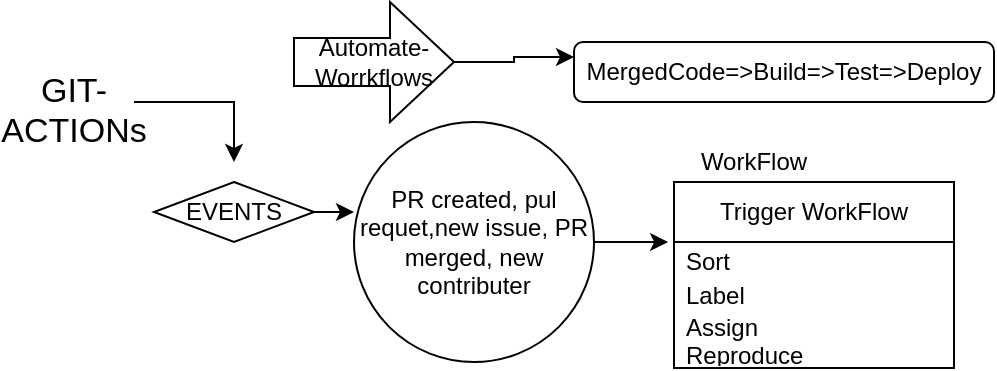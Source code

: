 <mxfile version="24.0.7" type="github">
  <diagram id="C5RBs43oDa-KdzZeNtuy" name="Page-1">
    <mxGraphModel dx="1430" dy="1884" grid="0" gridSize="10" guides="1" tooltips="1" connect="1" arrows="1" fold="1" page="1" pageScale="1" pageWidth="827" pageHeight="1169" math="0" shadow="0">
      <root>
        <mxCell id="WIyWlLk6GJQsqaUBKTNV-0" />
        <mxCell id="WIyWlLk6GJQsqaUBKTNV-1" parent="WIyWlLk6GJQsqaUBKTNV-0" />
        <mxCell id="YWEfIGBVEEXT4g351JtW-2" value="" style="edgeStyle=orthogonalEdgeStyle;rounded=0;orthogonalLoop=1;jettySize=auto;html=1;" edge="1" parent="WIyWlLk6GJQsqaUBKTNV-1" source="YWEfIGBVEEXT4g351JtW-0">
          <mxGeometry relative="1" as="geometry">
            <mxPoint x="120" y="60" as="targetPoint" />
            <Array as="points">
              <mxPoint x="120" y="30" />
            </Array>
          </mxGeometry>
        </mxCell>
        <mxCell id="YWEfIGBVEEXT4g351JtW-0" value="&lt;font style=&quot;font-size: 17px;&quot;&gt;GIT-ACTIONs&lt;/font&gt;&lt;div style=&quot;font-size: 17px;&quot;&gt;&lt;br&gt;&lt;/div&gt;" style="text;html=1;align=center;verticalAlign=middle;whiteSpace=wrap;rounded=0;" vertex="1" parent="WIyWlLk6GJQsqaUBKTNV-1">
          <mxGeometry x="10" y="30" width="60" height="30" as="geometry" />
        </mxCell>
        <mxCell id="YWEfIGBVEEXT4g351JtW-6" style="edgeStyle=orthogonalEdgeStyle;rounded=0;orthogonalLoop=1;jettySize=auto;html=1;exitX=1;exitY=0.5;exitDx=0;exitDy=0;exitPerimeter=0;entryX=0;entryY=0.25;entryDx=0;entryDy=0;" edge="1" parent="WIyWlLk6GJQsqaUBKTNV-1" source="YWEfIGBVEEXT4g351JtW-1" target="YWEfIGBVEEXT4g351JtW-4">
          <mxGeometry relative="1" as="geometry" />
        </mxCell>
        <mxCell id="YWEfIGBVEEXT4g351JtW-1" value="Automate-Worrkflows" style="shape=singleArrow;whiteSpace=wrap;html=1;arrowWidth=0.4;arrowSize=0.4;" vertex="1" parent="WIyWlLk6GJQsqaUBKTNV-1">
          <mxGeometry x="150" y="-20" width="80" height="60" as="geometry" />
        </mxCell>
        <mxCell id="YWEfIGBVEEXT4g351JtW-4" value="MergedCode=&amp;gt;Build=&amp;gt;Test=&amp;gt;Deploy" style="rounded=1;whiteSpace=wrap;html=1;" vertex="1" parent="WIyWlLk6GJQsqaUBKTNV-1">
          <mxGeometry x="290" width="210" height="30" as="geometry" />
        </mxCell>
        <mxCell id="YWEfIGBVEEXT4g351JtW-10" style="edgeStyle=orthogonalEdgeStyle;rounded=0;orthogonalLoop=1;jettySize=auto;html=1;exitX=1;exitY=0.5;exitDx=0;exitDy=0;" edge="1" parent="WIyWlLk6GJQsqaUBKTNV-1" source="YWEfIGBVEEXT4g351JtW-7">
          <mxGeometry relative="1" as="geometry">
            <mxPoint x="180" y="85" as="targetPoint" />
          </mxGeometry>
        </mxCell>
        <mxCell id="YWEfIGBVEEXT4g351JtW-7" value="EVENTS" style="rhombus;whiteSpace=wrap;html=1;" vertex="1" parent="WIyWlLk6GJQsqaUBKTNV-1">
          <mxGeometry x="80" y="70" width="80" height="30" as="geometry" />
        </mxCell>
        <mxCell id="YWEfIGBVEEXT4g351JtW-12" value="PR created, pul requet,new issue, PR merged, new contributer" style="ellipse;whiteSpace=wrap;html=1;aspect=fixed;" vertex="1" parent="WIyWlLk6GJQsqaUBKTNV-1">
          <mxGeometry x="180" y="40" width="120" height="120" as="geometry" />
        </mxCell>
        <mxCell id="YWEfIGBVEEXT4g351JtW-13" value="Trigger WorkFlow" style="swimlane;fontStyle=0;childLayout=stackLayout;horizontal=1;startSize=30;horizontalStack=0;resizeParent=1;resizeParentMax=0;resizeLast=0;collapsible=1;marginBottom=0;whiteSpace=wrap;html=1;" vertex="1" parent="WIyWlLk6GJQsqaUBKTNV-1">
          <mxGeometry x="340" y="70" width="140" height="93" as="geometry" />
        </mxCell>
        <mxCell id="YWEfIGBVEEXT4g351JtW-14" value="Sort" style="text;strokeColor=none;fillColor=none;align=left;verticalAlign=middle;spacingLeft=4;spacingRight=4;overflow=hidden;points=[[0,0.5],[1,0.5]];portConstraint=eastwest;rotatable=0;whiteSpace=wrap;html=1;" vertex="1" parent="YWEfIGBVEEXT4g351JtW-13">
          <mxGeometry y="30" width="140" height="17" as="geometry" />
        </mxCell>
        <mxCell id="YWEfIGBVEEXT4g351JtW-15" value="Label" style="text;strokeColor=none;fillColor=none;align=left;verticalAlign=middle;spacingLeft=4;spacingRight=4;overflow=hidden;points=[[0,0.5],[1,0.5]];portConstraint=eastwest;rotatable=0;whiteSpace=wrap;html=1;" vertex="1" parent="YWEfIGBVEEXT4g351JtW-13">
          <mxGeometry y="47" width="140" height="16" as="geometry" />
        </mxCell>
        <mxCell id="YWEfIGBVEEXT4g351JtW-16" value="Assign&lt;div&gt;Reproduce&lt;/div&gt;" style="text;strokeColor=none;fillColor=none;align=left;verticalAlign=middle;spacingLeft=4;spacingRight=4;overflow=hidden;points=[[0,0.5],[1,0.5]];portConstraint=eastwest;rotatable=0;whiteSpace=wrap;html=1;" vertex="1" parent="YWEfIGBVEEXT4g351JtW-13">
          <mxGeometry y="63" width="140" height="30" as="geometry" />
        </mxCell>
        <mxCell id="YWEfIGBVEEXT4g351JtW-17" value="WorkFlow" style="text;html=1;align=center;verticalAlign=middle;whiteSpace=wrap;rounded=0;" vertex="1" parent="WIyWlLk6GJQsqaUBKTNV-1">
          <mxGeometry x="350" y="50" width="60" height="20" as="geometry" />
        </mxCell>
        <mxCell id="YWEfIGBVEEXT4g351JtW-19" style="edgeStyle=orthogonalEdgeStyle;rounded=0;orthogonalLoop=1;jettySize=auto;html=1;exitX=1;exitY=0.5;exitDx=0;exitDy=0;entryX=-0.021;entryY=0;entryDx=0;entryDy=0;entryPerimeter=0;" edge="1" parent="WIyWlLk6GJQsqaUBKTNV-1" source="YWEfIGBVEEXT4g351JtW-12" target="YWEfIGBVEEXT4g351JtW-14">
          <mxGeometry relative="1" as="geometry" />
        </mxCell>
      </root>
    </mxGraphModel>
  </diagram>
</mxfile>
